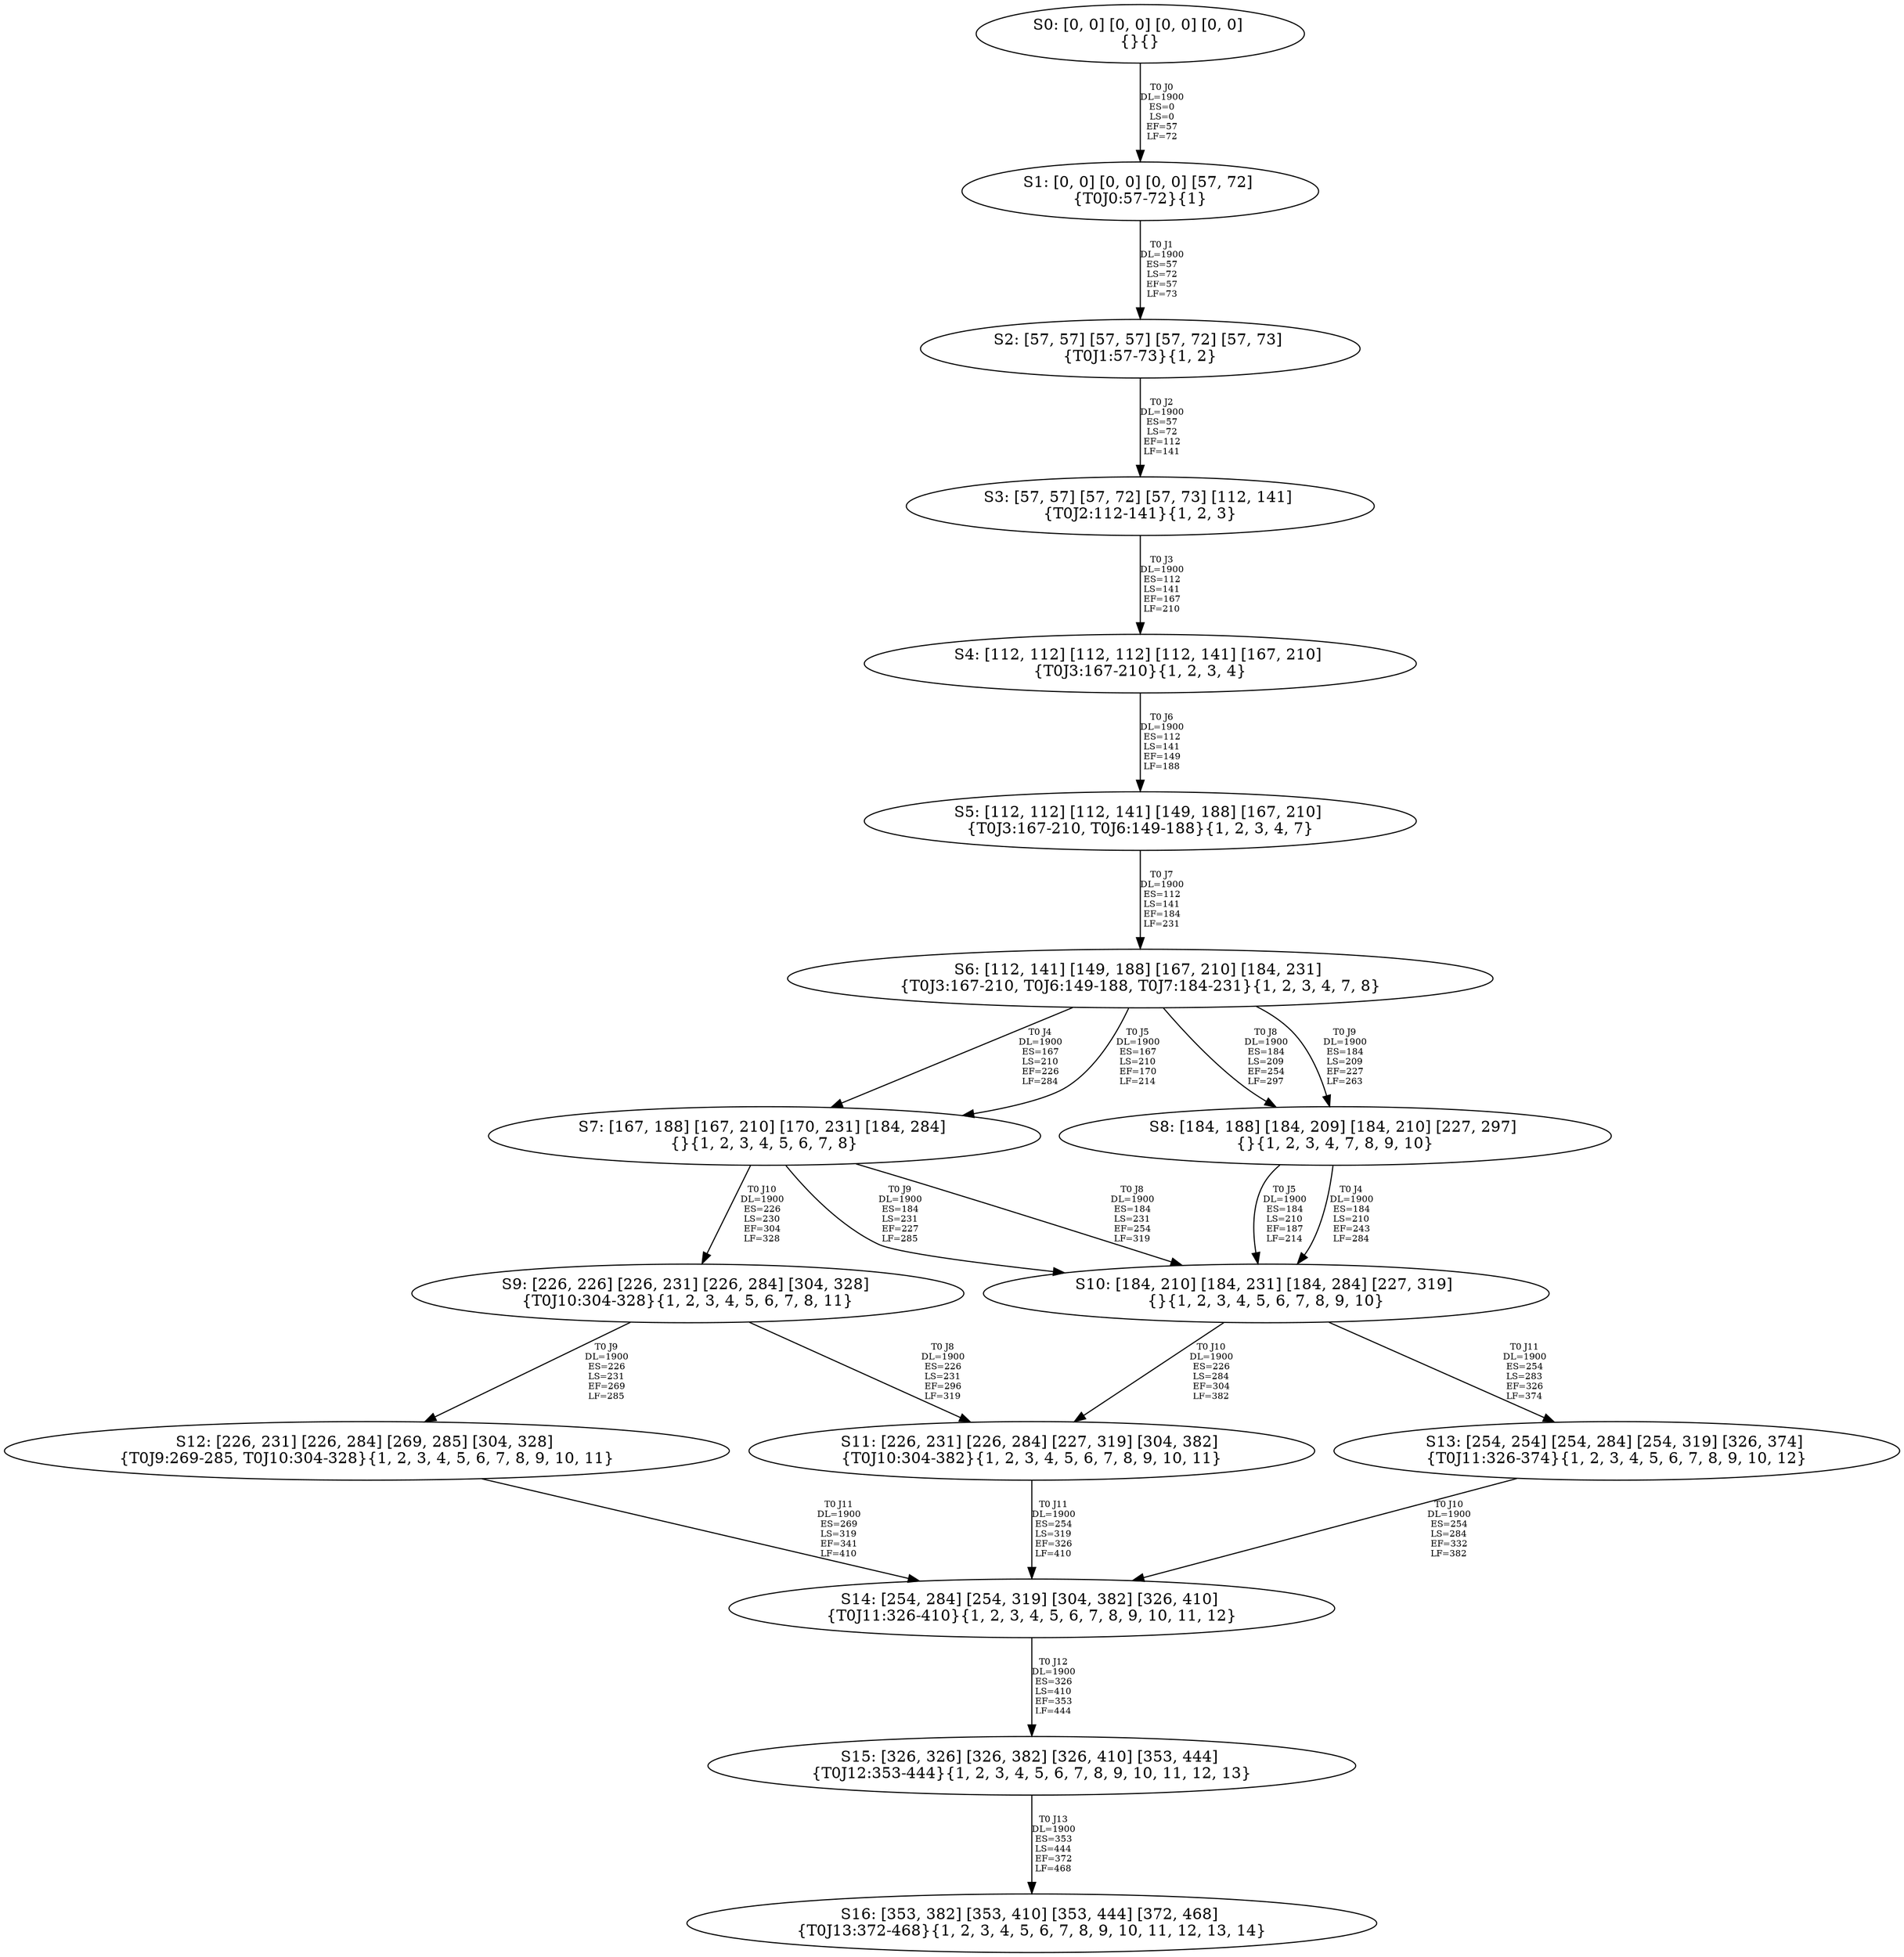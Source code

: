 digraph {
	S0[label="S0: [0, 0] [0, 0] [0, 0] [0, 0] \n{}{}"];
	S1[label="S1: [0, 0] [0, 0] [0, 0] [57, 72] \n{T0J0:57-72}{1}"];
	S2[label="S2: [57, 57] [57, 57] [57, 72] [57, 73] \n{T0J1:57-73}{1, 2}"];
	S3[label="S3: [57, 57] [57, 72] [57, 73] [112, 141] \n{T0J2:112-141}{1, 2, 3}"];
	S4[label="S4: [112, 112] [112, 112] [112, 141] [167, 210] \n{T0J3:167-210}{1, 2, 3, 4}"];
	S5[label="S5: [112, 112] [112, 141] [149, 188] [167, 210] \n{T0J3:167-210, T0J6:149-188}{1, 2, 3, 4, 7}"];
	S6[label="S6: [112, 141] [149, 188] [167, 210] [184, 231] \n{T0J3:167-210, T0J6:149-188, T0J7:184-231}{1, 2, 3, 4, 7, 8}"];
	S7[label="S7: [167, 188] [167, 210] [170, 231] [184, 284] \n{}{1, 2, 3, 4, 5, 6, 7, 8}"];
	S8[label="S8: [184, 188] [184, 209] [184, 210] [227, 297] \n{}{1, 2, 3, 4, 7, 8, 9, 10}"];
	S9[label="S9: [226, 226] [226, 231] [226, 284] [304, 328] \n{T0J10:304-328}{1, 2, 3, 4, 5, 6, 7, 8, 11}"];
	S10[label="S10: [184, 210] [184, 231] [184, 284] [227, 319] \n{}{1, 2, 3, 4, 5, 6, 7, 8, 9, 10}"];
	S11[label="S11: [226, 231] [226, 284] [227, 319] [304, 382] \n{T0J10:304-382}{1, 2, 3, 4, 5, 6, 7, 8, 9, 10, 11}"];
	S12[label="S12: [226, 231] [226, 284] [269, 285] [304, 328] \n{T0J9:269-285, T0J10:304-328}{1, 2, 3, 4, 5, 6, 7, 8, 9, 10, 11}"];
	S13[label="S13: [254, 254] [254, 284] [254, 319] [326, 374] \n{T0J11:326-374}{1, 2, 3, 4, 5, 6, 7, 8, 9, 10, 12}"];
	S14[label="S14: [254, 284] [254, 319] [304, 382] [326, 410] \n{T0J11:326-410}{1, 2, 3, 4, 5, 6, 7, 8, 9, 10, 11, 12}"];
	S15[label="S15: [326, 326] [326, 382] [326, 410] [353, 444] \n{T0J12:353-444}{1, 2, 3, 4, 5, 6, 7, 8, 9, 10, 11, 12, 13}"];
	S16[label="S16: [353, 382] [353, 410] [353, 444] [372, 468] \n{T0J13:372-468}{1, 2, 3, 4, 5, 6, 7, 8, 9, 10, 11, 12, 13, 14}"];
	S0 -> S1[label="T0 J0\nDL=1900\nES=0\nLS=0\nEF=57\nLF=72",fontsize=8];
	S1 -> S2[label="T0 J1\nDL=1900\nES=57\nLS=72\nEF=57\nLF=73",fontsize=8];
	S2 -> S3[label="T0 J2\nDL=1900\nES=57\nLS=72\nEF=112\nLF=141",fontsize=8];
	S3 -> S4[label="T0 J3\nDL=1900\nES=112\nLS=141\nEF=167\nLF=210",fontsize=8];
	S4 -> S5[label="T0 J6\nDL=1900\nES=112\nLS=141\nEF=149\nLF=188",fontsize=8];
	S5 -> S6[label="T0 J7\nDL=1900\nES=112\nLS=141\nEF=184\nLF=231",fontsize=8];
	S6 -> S7[label="T0 J4\nDL=1900\nES=167\nLS=210\nEF=226\nLF=284",fontsize=8];
	S6 -> S7[label="T0 J5\nDL=1900\nES=167\nLS=210\nEF=170\nLF=214",fontsize=8];
	S6 -> S8[label="T0 J8\nDL=1900\nES=184\nLS=209\nEF=254\nLF=297",fontsize=8];
	S6 -> S8[label="T0 J9\nDL=1900\nES=184\nLS=209\nEF=227\nLF=263",fontsize=8];
	S7 -> S10[label="T0 J8\nDL=1900\nES=184\nLS=231\nEF=254\nLF=319",fontsize=8];
	S7 -> S10[label="T0 J9\nDL=1900\nES=184\nLS=231\nEF=227\nLF=285",fontsize=8];
	S7 -> S9[label="T0 J10\nDL=1900\nES=226\nLS=230\nEF=304\nLF=328",fontsize=8];
	S8 -> S10[label="T0 J4\nDL=1900\nES=184\nLS=210\nEF=243\nLF=284",fontsize=8];
	S8 -> S10[label="T0 J5\nDL=1900\nES=184\nLS=210\nEF=187\nLF=214",fontsize=8];
	S9 -> S11[label="T0 J8\nDL=1900\nES=226\nLS=231\nEF=296\nLF=319",fontsize=8];
	S9 -> S12[label="T0 J9\nDL=1900\nES=226\nLS=231\nEF=269\nLF=285",fontsize=8];
	S10 -> S11[label="T0 J10\nDL=1900\nES=226\nLS=284\nEF=304\nLF=382",fontsize=8];
	S10 -> S13[label="T0 J11\nDL=1900\nES=254\nLS=283\nEF=326\nLF=374",fontsize=8];
	S11 -> S14[label="T0 J11\nDL=1900\nES=254\nLS=319\nEF=326\nLF=410",fontsize=8];
	S12 -> S14[label="T0 J11\nDL=1900\nES=269\nLS=319\nEF=341\nLF=410",fontsize=8];
	S13 -> S14[label="T0 J10\nDL=1900\nES=254\nLS=284\nEF=332\nLF=382",fontsize=8];
	S14 -> S15[label="T0 J12\nDL=1900\nES=326\nLS=410\nEF=353\nLF=444",fontsize=8];
	S15 -> S16[label="T0 J13\nDL=1900\nES=353\nLS=444\nEF=372\nLF=468",fontsize=8];
}
